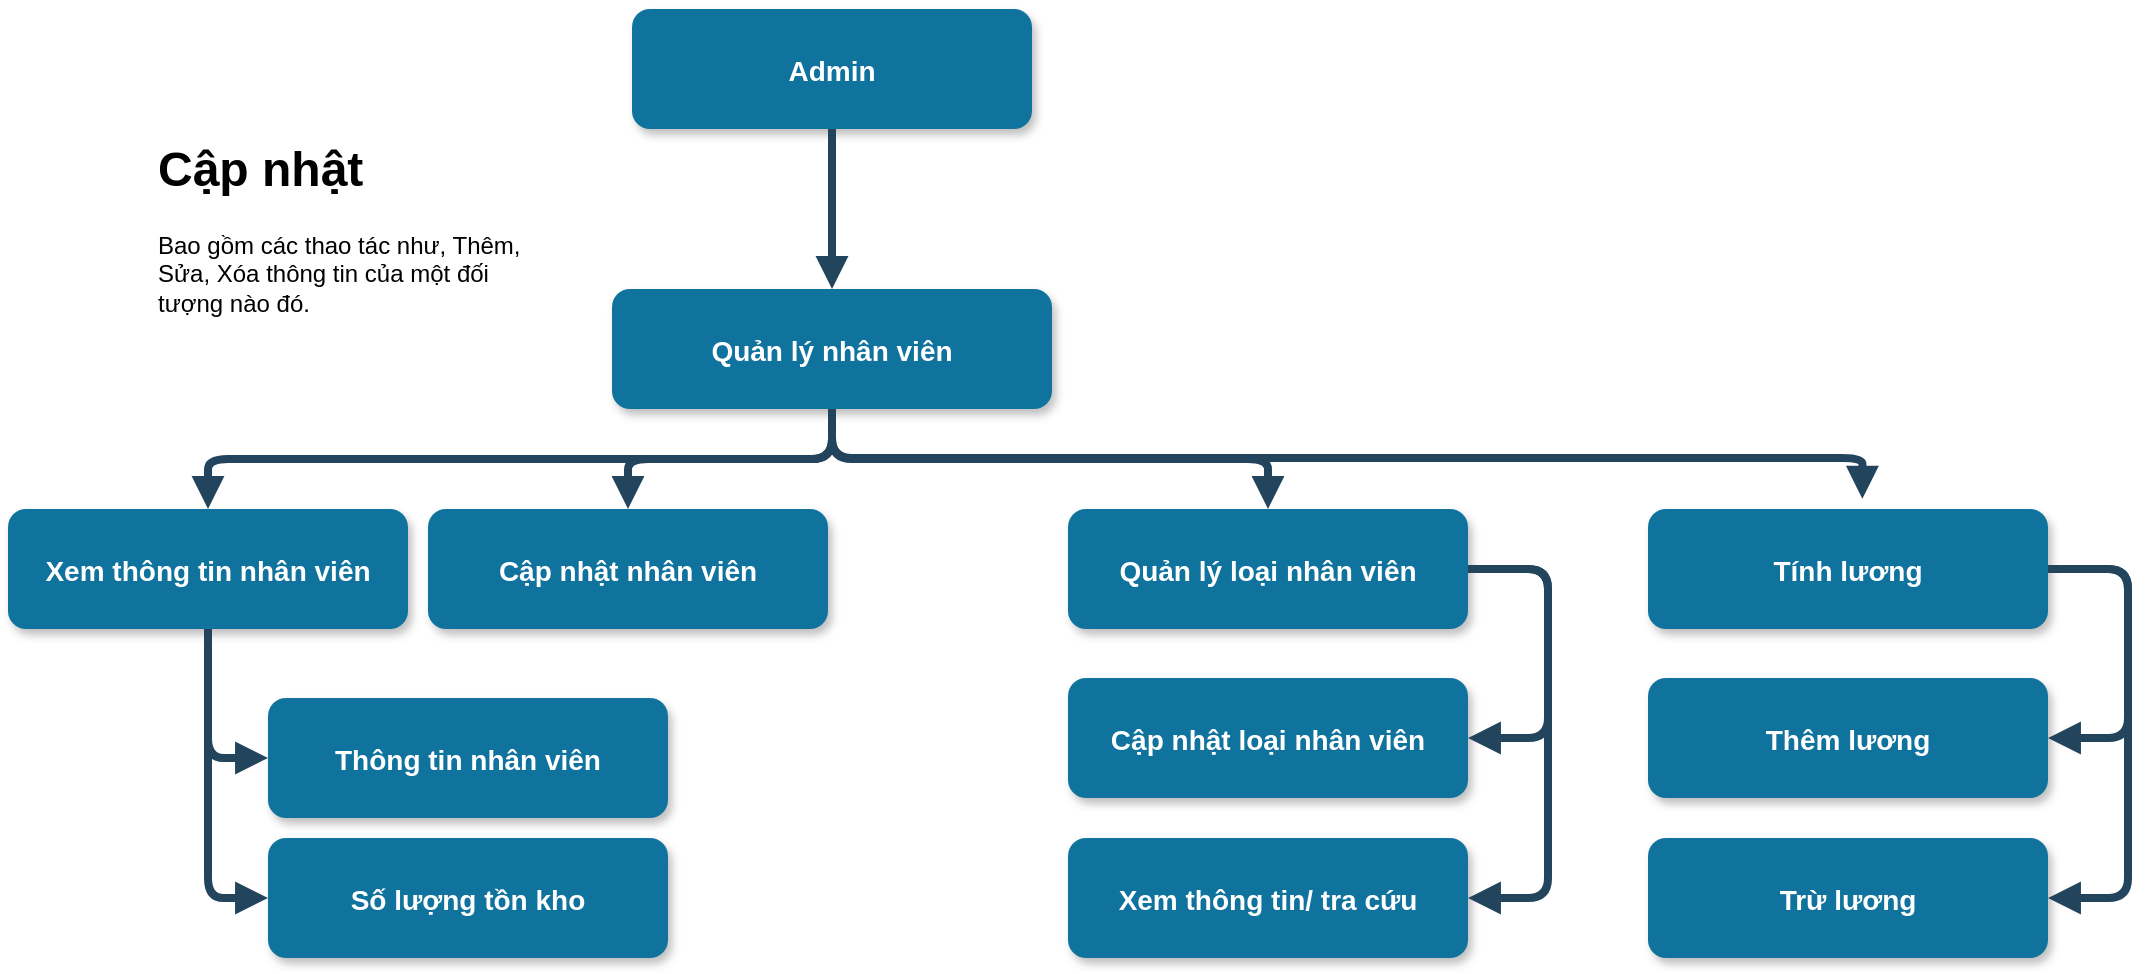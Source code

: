 <mxfile version="22.0.3" type="device">
  <diagram name="Page-1" id="97916047-d0de-89f5-080d-49f4d83e522f">
    <mxGraphModel dx="1897" dy="808" grid="1" gridSize="10" guides="1" tooltips="1" connect="1" arrows="1" fold="1" page="1" pageScale="1.5" pageWidth="1169" pageHeight="827" background="none" math="0" shadow="0">
      <root>
        <mxCell id="0" />
        <mxCell id="1" parent="0" />
        <mxCell id="NuH8il2l0xOpfyQL6ajn-73" value="Admin" style="rounded=1;fillColor=#10739E;strokeColor=none;shadow=1;gradientColor=none;fontStyle=1;fontColor=#FFFFFF;fontSize=14;" vertex="1" parent="1">
          <mxGeometry x="682" y="215.5" width="200" height="60" as="geometry" />
        </mxCell>
        <mxCell id="NuH8il2l0xOpfyQL6ajn-74" value="Quản lý nhân viên" style="rounded=1;fillColor=#10739E;strokeColor=none;shadow=1;gradientColor=none;fontStyle=1;fontColor=#FFFFFF;fontSize=14;" vertex="1" parent="1">
          <mxGeometry x="672" y="355.5" width="220" height="60" as="geometry" />
        </mxCell>
        <mxCell id="NuH8il2l0xOpfyQL6ajn-75" value="Xem thông tin nhân viên" style="rounded=1;fillColor=#10739E;strokeColor=none;shadow=1;gradientColor=none;fontStyle=1;fontColor=#FFFFFF;fontSize=14;" vertex="1" parent="1">
          <mxGeometry x="370" y="465.5" width="200" height="60" as="geometry" />
        </mxCell>
        <mxCell id="NuH8il2l0xOpfyQL6ajn-76" value="Cập nhật nhân viên" style="rounded=1;fillColor=#10739E;strokeColor=none;shadow=1;gradientColor=none;fontStyle=1;fontColor=#FFFFFF;fontSize=14;" vertex="1" parent="1">
          <mxGeometry x="580" y="465.5" width="200" height="60" as="geometry" />
        </mxCell>
        <mxCell id="NuH8il2l0xOpfyQL6ajn-77" value="Quản lý loại nhân viên" style="rounded=1;fillColor=#10739E;strokeColor=none;shadow=1;gradientColor=none;fontStyle=1;fontColor=#FFFFFF;fontSize=14;" vertex="1" parent="1">
          <mxGeometry x="900" y="465.5" width="200" height="60" as="geometry" />
        </mxCell>
        <mxCell id="NuH8il2l0xOpfyQL6ajn-78" value="" style="edgeStyle=elbowEdgeStyle;elbow=vertical;strokeWidth=4;endArrow=block;endFill=1;fontStyle=1;strokeColor=#23445D;" edge="1" parent="1" source="NuH8il2l0xOpfyQL6ajn-73" target="NuH8il2l0xOpfyQL6ajn-74">
          <mxGeometry x="22" y="165.5" width="100" height="100" as="geometry">
            <mxPoint x="32" y="275.5" as="sourcePoint" />
            <mxPoint x="132" y="175.5" as="targetPoint" />
          </mxGeometry>
        </mxCell>
        <mxCell id="NuH8il2l0xOpfyQL6ajn-79" value="" style="edgeStyle=elbowEdgeStyle;elbow=vertical;strokeWidth=4;endArrow=block;endFill=1;fontStyle=1;strokeColor=#23445D;" edge="1" parent="1" source="NuH8il2l0xOpfyQL6ajn-74" target="NuH8il2l0xOpfyQL6ajn-76">
          <mxGeometry x="22" y="165.5" width="100" height="100" as="geometry">
            <mxPoint x="32" y="275.5" as="sourcePoint" />
            <mxPoint x="132" y="175.5" as="targetPoint" />
          </mxGeometry>
        </mxCell>
        <mxCell id="NuH8il2l0xOpfyQL6ajn-80" value="" style="edgeStyle=elbowEdgeStyle;elbow=vertical;strokeWidth=4;endArrow=block;endFill=1;fontStyle=1;strokeColor=#23445D;" edge="1" parent="1" source="NuH8il2l0xOpfyQL6ajn-74" target="NuH8il2l0xOpfyQL6ajn-75">
          <mxGeometry x="22" y="165.5" width="100" height="100" as="geometry">
            <mxPoint x="32" y="275.5" as="sourcePoint" />
            <mxPoint x="132" y="175.5" as="targetPoint" />
          </mxGeometry>
        </mxCell>
        <mxCell id="NuH8il2l0xOpfyQL6ajn-81" value="" style="edgeStyle=elbowEdgeStyle;elbow=vertical;strokeWidth=4;endArrow=block;endFill=1;fontStyle=1;strokeColor=#23445D;" edge="1" parent="1" source="NuH8il2l0xOpfyQL6ajn-74" target="NuH8il2l0xOpfyQL6ajn-77">
          <mxGeometry x="22" y="165.5" width="100" height="100" as="geometry">
            <mxPoint x="32" y="275.5" as="sourcePoint" />
            <mxPoint x="132" y="175.5" as="targetPoint" />
          </mxGeometry>
        </mxCell>
        <mxCell id="NuH8il2l0xOpfyQL6ajn-82" value="Thông tin nhân viên" style="rounded=1;fillColor=#10739E;strokeColor=none;shadow=1;gradientColor=none;fontStyle=1;fontColor=#FFFFFF;fontSize=14;" vertex="1" parent="1">
          <mxGeometry x="500" y="560" width="200" height="60" as="geometry" />
        </mxCell>
        <mxCell id="NuH8il2l0xOpfyQL6ajn-83" value="Số lượng tồn kho" style="rounded=1;fillColor=#10739E;strokeColor=none;shadow=1;gradientColor=none;fontStyle=1;fontColor=#FFFFFF;fontSize=14;" vertex="1" parent="1">
          <mxGeometry x="500" y="630" width="200" height="60" as="geometry" />
        </mxCell>
        <mxCell id="NuH8il2l0xOpfyQL6ajn-84" value="Cập nhật loại nhân viên" style="rounded=1;fillColor=#10739E;strokeColor=none;shadow=1;gradientColor=none;fontStyle=1;fontColor=#FFFFFF;fontSize=14;" vertex="1" parent="1">
          <mxGeometry x="900" y="550" width="200" height="60" as="geometry" />
        </mxCell>
        <mxCell id="NuH8il2l0xOpfyQL6ajn-85" value="Xem thông tin/ tra cứu" style="rounded=1;fillColor=#10739E;strokeColor=none;shadow=1;gradientColor=none;fontStyle=1;fontColor=#FFFFFF;fontSize=14;" vertex="1" parent="1">
          <mxGeometry x="900" y="630" width="200" height="60" as="geometry" />
        </mxCell>
        <mxCell id="NuH8il2l0xOpfyQL6ajn-86" value="" style="edgeStyle=elbowEdgeStyle;elbow=vertical;strokeWidth=4;endArrow=block;endFill=1;fontStyle=1;strokeColor=#23445D;exitX=1;exitY=0.5;exitDx=0;exitDy=0;entryX=1;entryY=0.5;entryDx=0;entryDy=0;" edge="1" parent="1" source="NuH8il2l0xOpfyQL6ajn-77" target="NuH8il2l0xOpfyQL6ajn-84">
          <mxGeometry x="22" y="165.5" width="100" height="100" as="geometry">
            <mxPoint x="792" y="426" as="sourcePoint" />
            <mxPoint x="1010" y="476" as="targetPoint" />
            <Array as="points">
              <mxPoint x="1140" y="540" />
            </Array>
          </mxGeometry>
        </mxCell>
        <mxCell id="NuH8il2l0xOpfyQL6ajn-87" value="" style="edgeStyle=elbowEdgeStyle;elbow=vertical;strokeWidth=4;endArrow=block;endFill=1;fontStyle=1;strokeColor=#23445D;exitX=1;exitY=0.5;exitDx=0;exitDy=0;entryX=1;entryY=0.5;entryDx=0;entryDy=0;" edge="1" parent="1" source="NuH8il2l0xOpfyQL6ajn-77" target="NuH8il2l0xOpfyQL6ajn-85">
          <mxGeometry x="22" y="165.5" width="100" height="100" as="geometry">
            <mxPoint x="1110" y="506" as="sourcePoint" />
            <mxPoint x="1110" y="590" as="targetPoint" />
            <Array as="points">
              <mxPoint x="1140" y="580" />
            </Array>
          </mxGeometry>
        </mxCell>
        <mxCell id="NuH8il2l0xOpfyQL6ajn-88" value="&lt;h1&gt;Cập nhật&lt;/h1&gt;&lt;p&gt;Bao gồm các thao tác như, Thêm, Sửa, Xóa thông tin của một đối tượng nào đó.&lt;/p&gt;" style="text;html=1;strokeColor=none;fillColor=none;spacing=5;spacingTop=-20;whiteSpace=wrap;overflow=hidden;rounded=0;" vertex="1" parent="1">
          <mxGeometry x="440" y="275.5" width="190" height="120" as="geometry" />
        </mxCell>
        <mxCell id="NuH8il2l0xOpfyQL6ajn-89" value="" style="edgeStyle=elbowEdgeStyle;elbow=vertical;strokeWidth=4;endArrow=block;endFill=1;fontStyle=1;strokeColor=#23445D;exitX=0.5;exitY=1;exitDx=0;exitDy=0;entryX=0;entryY=0.5;entryDx=0;entryDy=0;" edge="1" parent="1" source="NuH8il2l0xOpfyQL6ajn-75" target="NuH8il2l0xOpfyQL6ajn-82">
          <mxGeometry x="22" y="165.5" width="100" height="100" as="geometry">
            <mxPoint x="792" y="426" as="sourcePoint" />
            <mxPoint x="480" y="476" as="targetPoint" />
            <Array as="points">
              <mxPoint x="480" y="590" />
            </Array>
          </mxGeometry>
        </mxCell>
        <mxCell id="NuH8il2l0xOpfyQL6ajn-90" value="" style="edgeStyle=elbowEdgeStyle;elbow=vertical;strokeWidth=4;endArrow=block;endFill=1;fontStyle=1;strokeColor=#23445D;exitX=0.5;exitY=1;exitDx=0;exitDy=0;entryX=0;entryY=0.5;entryDx=0;entryDy=0;" edge="1" parent="1" source="NuH8il2l0xOpfyQL6ajn-75" target="NuH8il2l0xOpfyQL6ajn-83">
          <mxGeometry x="22" y="165.5" width="100" height="100" as="geometry">
            <mxPoint x="480" y="536" as="sourcePoint" />
            <mxPoint x="510" y="600" as="targetPoint" />
            <Array as="points">
              <mxPoint x="480" y="660" />
            </Array>
          </mxGeometry>
        </mxCell>
        <mxCell id="NuH8il2l0xOpfyQL6ajn-91" value="Tính lương" style="rounded=1;fillColor=#10739E;strokeColor=none;shadow=1;gradientColor=none;fontStyle=1;fontColor=#FFFFFF;fontSize=14;" vertex="1" parent="1">
          <mxGeometry x="1190" y="465.5" width="200" height="60" as="geometry" />
        </mxCell>
        <mxCell id="NuH8il2l0xOpfyQL6ajn-92" value="" style="edgeStyle=elbowEdgeStyle;elbow=vertical;strokeWidth=4;endArrow=block;endFill=1;fontStyle=1;strokeColor=#23445D;exitX=0.5;exitY=1;exitDx=0;exitDy=0;entryX=0.536;entryY=-0.085;entryDx=0;entryDy=0;entryPerimeter=0;" edge="1" parent="1" source="NuH8il2l0xOpfyQL6ajn-74" target="NuH8il2l0xOpfyQL6ajn-91">
          <mxGeometry x="22" y="165.5" width="100" height="100" as="geometry">
            <mxPoint x="792" y="426" as="sourcePoint" />
            <mxPoint x="1010" y="476" as="targetPoint" />
            <Array as="points">
              <mxPoint x="1040" y="440" />
            </Array>
          </mxGeometry>
        </mxCell>
        <mxCell id="NuH8il2l0xOpfyQL6ajn-93" value="Thêm lương" style="rounded=1;fillColor=#10739E;strokeColor=none;shadow=1;gradientColor=none;fontStyle=1;fontColor=#FFFFFF;fontSize=14;" vertex="1" parent="1">
          <mxGeometry x="1190" y="550" width="200" height="60" as="geometry" />
        </mxCell>
        <mxCell id="NuH8il2l0xOpfyQL6ajn-94" value="Trừ lương" style="rounded=1;fillColor=#10739E;strokeColor=none;shadow=1;gradientColor=none;fontStyle=1;fontColor=#FFFFFF;fontSize=14;" vertex="1" parent="1">
          <mxGeometry x="1190" y="630" width="200" height="60" as="geometry" />
        </mxCell>
        <mxCell id="NuH8il2l0xOpfyQL6ajn-95" value="" style="edgeStyle=elbowEdgeStyle;elbow=vertical;strokeWidth=4;endArrow=block;endFill=1;fontStyle=1;strokeColor=#23445D;exitX=1;exitY=0.5;exitDx=0;exitDy=0;entryX=1;entryY=0.5;entryDx=0;entryDy=0;" edge="1" parent="1" source="NuH8il2l0xOpfyQL6ajn-91" target="NuH8il2l0xOpfyQL6ajn-93">
          <mxGeometry x="22" y="165.5" width="100" height="100" as="geometry">
            <mxPoint x="1110" y="505" as="sourcePoint" />
            <mxPoint x="1480" y="550" as="targetPoint" />
            <Array as="points">
              <mxPoint x="1430" y="540" />
            </Array>
          </mxGeometry>
        </mxCell>
        <mxCell id="NuH8il2l0xOpfyQL6ajn-96" value="" style="edgeStyle=elbowEdgeStyle;elbow=vertical;strokeWidth=4;endArrow=block;endFill=1;fontStyle=1;strokeColor=#23445D;exitX=1;exitY=0.5;exitDx=0;exitDy=0;entryX=1;entryY=0.5;entryDx=0;entryDy=0;" edge="1" parent="1" source="NuH8il2l0xOpfyQL6ajn-91" target="NuH8il2l0xOpfyQL6ajn-94">
          <mxGeometry x="22" y="165.5" width="100" height="100" as="geometry">
            <mxPoint x="1400" y="505" as="sourcePoint" />
            <mxPoint x="1400" y="590" as="targetPoint" />
            <Array as="points">
              <mxPoint x="1430" y="580" />
            </Array>
          </mxGeometry>
        </mxCell>
      </root>
    </mxGraphModel>
  </diagram>
</mxfile>
